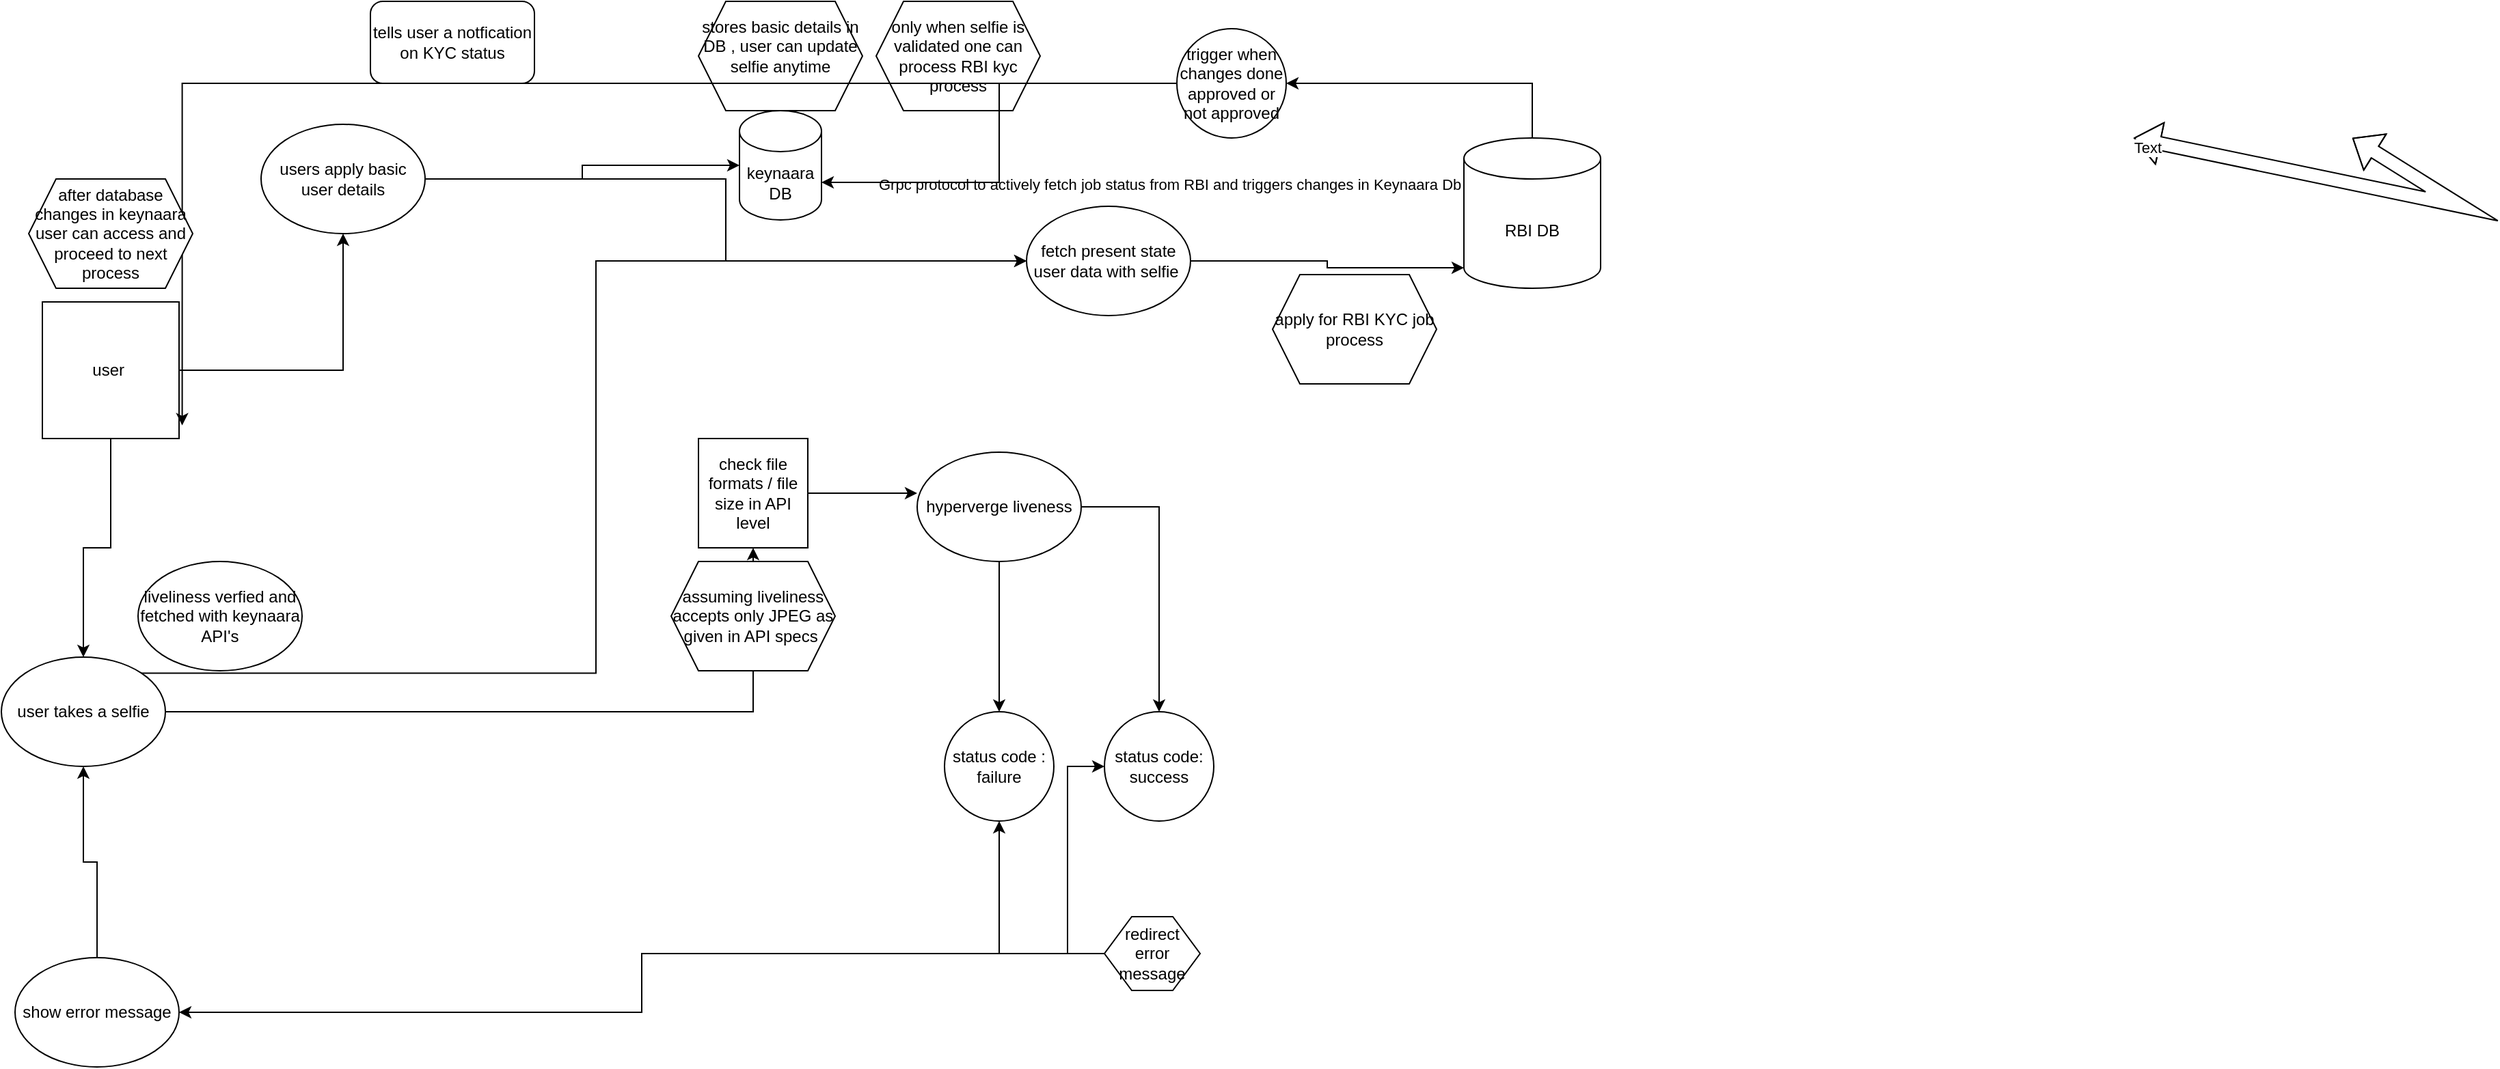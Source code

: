<mxfile version="24.7.7">
  <diagram id="prtHgNgQTEPvFCAcTncT" name="Page-1">
    <mxGraphModel dx="1500" dy="746" grid="1" gridSize="10" guides="1" tooltips="1" connect="1" arrows="1" fold="1" page="1" pageScale="1" pageWidth="827" pageHeight="1169" math="0" shadow="0">
      <root>
        <mxCell id="0" />
        <mxCell id="1" parent="0" />
        <mxCell id="SQK4IzMh1T8t9lWKPkdR-6" style="edgeStyle=orthogonalEdgeStyle;rounded=0;orthogonalLoop=1;jettySize=auto;html=1;exitX=1;exitY=0.5;exitDx=0;exitDy=0;" edge="1" parent="1" source="SQK4IzMh1T8t9lWKPkdR-1" target="SQK4IzMh1T8t9lWKPkdR-5">
          <mxGeometry relative="1" as="geometry" />
        </mxCell>
        <mxCell id="SQK4IzMh1T8t9lWKPkdR-9" style="edgeStyle=orthogonalEdgeStyle;rounded=0;orthogonalLoop=1;jettySize=auto;html=1;exitX=0.5;exitY=1;exitDx=0;exitDy=0;" edge="1" parent="1" source="SQK4IzMh1T8t9lWKPkdR-1" target="SQK4IzMh1T8t9lWKPkdR-8">
          <mxGeometry relative="1" as="geometry" />
        </mxCell>
        <mxCell id="SQK4IzMh1T8t9lWKPkdR-1" value="user&amp;nbsp;" style="whiteSpace=wrap;html=1;aspect=fixed;" vertex="1" parent="1">
          <mxGeometry x="50" y="260" width="100" height="100" as="geometry" />
        </mxCell>
        <mxCell id="SQK4IzMh1T8t9lWKPkdR-2" value="keynaara DB" style="shape=cylinder3;whiteSpace=wrap;html=1;boundedLbl=1;backgroundOutline=1;size=15;" vertex="1" parent="1">
          <mxGeometry x="560" y="120" width="60" height="80" as="geometry" />
        </mxCell>
        <mxCell id="SQK4IzMh1T8t9lWKPkdR-16" value="" style="edgeStyle=orthogonalEdgeStyle;rounded=0;orthogonalLoop=1;jettySize=auto;html=1;" edge="1" parent="1" source="SQK4IzMh1T8t9lWKPkdR-3" target="SQK4IzMh1T8t9lWKPkdR-15">
          <mxGeometry relative="1" as="geometry" />
        </mxCell>
        <mxCell id="SQK4IzMh1T8t9lWKPkdR-20" value="" style="edgeStyle=orthogonalEdgeStyle;rounded=0;orthogonalLoop=1;jettySize=auto;html=1;" edge="1" parent="1" source="SQK4IzMh1T8t9lWKPkdR-3" target="SQK4IzMh1T8t9lWKPkdR-19">
          <mxGeometry relative="1" as="geometry" />
        </mxCell>
        <mxCell id="SQK4IzMh1T8t9lWKPkdR-3" value="hyperverge liveness" style="ellipse;whiteSpace=wrap;html=1;" vertex="1" parent="1">
          <mxGeometry x="690" y="370" width="120" height="80" as="geometry" />
        </mxCell>
        <mxCell id="SQK4IzMh1T8t9lWKPkdR-33" style="edgeStyle=orthogonalEdgeStyle;rounded=0;orthogonalLoop=1;jettySize=auto;html=1;" edge="1" parent="1" source="SQK4IzMh1T8t9lWKPkdR-5" target="SQK4IzMh1T8t9lWKPkdR-30">
          <mxGeometry relative="1" as="geometry" />
        </mxCell>
        <mxCell id="SQK4IzMh1T8t9lWKPkdR-5" value="users apply basic user details" style="ellipse;whiteSpace=wrap;html=1;" vertex="1" parent="1">
          <mxGeometry x="210" y="130" width="120" height="80" as="geometry" />
        </mxCell>
        <mxCell id="SQK4IzMh1T8t9lWKPkdR-7" style="edgeStyle=orthogonalEdgeStyle;rounded=0;orthogonalLoop=1;jettySize=auto;html=1;exitX=1;exitY=0.5;exitDx=0;exitDy=0;entryX=0;entryY=0.5;entryDx=0;entryDy=0;entryPerimeter=0;" edge="1" parent="1" source="SQK4IzMh1T8t9lWKPkdR-5" target="SQK4IzMh1T8t9lWKPkdR-2">
          <mxGeometry relative="1" as="geometry" />
        </mxCell>
        <mxCell id="SQK4IzMh1T8t9lWKPkdR-10" style="edgeStyle=orthogonalEdgeStyle;rounded=0;orthogonalLoop=1;jettySize=auto;html=1;" edge="1" parent="1" source="SQK4IzMh1T8t9lWKPkdR-8" target="SQK4IzMh1T8t9lWKPkdR-11">
          <mxGeometry relative="1" as="geometry">
            <mxPoint x="570" y="400" as="targetPoint" />
          </mxGeometry>
        </mxCell>
        <mxCell id="SQK4IzMh1T8t9lWKPkdR-31" style="edgeStyle=orthogonalEdgeStyle;rounded=0;orthogonalLoop=1;jettySize=auto;html=1;exitX=1;exitY=0;exitDx=0;exitDy=0;entryX=0;entryY=0.5;entryDx=0;entryDy=0;" edge="1" parent="1" source="SQK4IzMh1T8t9lWKPkdR-8" target="SQK4IzMh1T8t9lWKPkdR-30">
          <mxGeometry relative="1" as="geometry" />
        </mxCell>
        <mxCell id="SQK4IzMh1T8t9lWKPkdR-8" value="user takes a selfie" style="ellipse;whiteSpace=wrap;html=1;" vertex="1" parent="1">
          <mxGeometry x="20" y="520" width="120" height="80" as="geometry" />
        </mxCell>
        <mxCell id="SQK4IzMh1T8t9lWKPkdR-12" style="edgeStyle=orthogonalEdgeStyle;rounded=0;orthogonalLoop=1;jettySize=auto;html=1;" edge="1" parent="1" source="SQK4IzMh1T8t9lWKPkdR-11">
          <mxGeometry relative="1" as="geometry">
            <mxPoint x="690" y="400" as="targetPoint" />
          </mxGeometry>
        </mxCell>
        <mxCell id="SQK4IzMh1T8t9lWKPkdR-11" value="check file formats / file size in API level" style="whiteSpace=wrap;html=1;aspect=fixed;" vertex="1" parent="1">
          <mxGeometry x="530" y="360" width="80" height="80" as="geometry" />
        </mxCell>
        <mxCell id="SQK4IzMh1T8t9lWKPkdR-14" value="assuming liveliness accepts only JPEG as given in API specs&amp;nbsp;" style="shape=hexagon;perimeter=hexagonPerimeter2;whiteSpace=wrap;html=1;fixedSize=1;" vertex="1" parent="1">
          <mxGeometry x="510" y="450" width="120" height="80" as="geometry" />
        </mxCell>
        <mxCell id="SQK4IzMh1T8t9lWKPkdR-15" value="status code : failure" style="ellipse;whiteSpace=wrap;html=1;" vertex="1" parent="1">
          <mxGeometry x="710" y="560" width="80" height="80" as="geometry" />
        </mxCell>
        <mxCell id="SQK4IzMh1T8t9lWKPkdR-19" value="status code: success" style="ellipse;whiteSpace=wrap;html=1;" vertex="1" parent="1">
          <mxGeometry x="827" y="560" width="80" height="80" as="geometry" />
        </mxCell>
        <mxCell id="SQK4IzMh1T8t9lWKPkdR-23" style="edgeStyle=orthogonalEdgeStyle;rounded=0;orthogonalLoop=1;jettySize=auto;html=1;entryX=0;entryY=0.5;entryDx=0;entryDy=0;" edge="1" parent="1" source="SQK4IzMh1T8t9lWKPkdR-21" target="SQK4IzMh1T8t9lWKPkdR-19">
          <mxGeometry relative="1" as="geometry">
            <Array as="points">
              <mxPoint x="800" y="600" />
            </Array>
          </mxGeometry>
        </mxCell>
        <mxCell id="SQK4IzMh1T8t9lWKPkdR-24" style="edgeStyle=orthogonalEdgeStyle;rounded=0;orthogonalLoop=1;jettySize=auto;html=1;" edge="1" parent="1" source="SQK4IzMh1T8t9lWKPkdR-21" target="SQK4IzMh1T8t9lWKPkdR-15">
          <mxGeometry relative="1" as="geometry" />
        </mxCell>
        <mxCell id="SQK4IzMh1T8t9lWKPkdR-27" style="edgeStyle=orthogonalEdgeStyle;rounded=0;orthogonalLoop=1;jettySize=auto;html=1;" edge="1" parent="1" source="SQK4IzMh1T8t9lWKPkdR-21" target="SQK4IzMh1T8t9lWKPkdR-26">
          <mxGeometry relative="1" as="geometry" />
        </mxCell>
        <mxCell id="SQK4IzMh1T8t9lWKPkdR-21" value="redirect error message" style="shape=hexagon;perimeter=hexagonPerimeter2;whiteSpace=wrap;html=1;fixedSize=1;" vertex="1" parent="1">
          <mxGeometry x="827" y="710" width="70" height="54" as="geometry" />
        </mxCell>
        <mxCell id="SQK4IzMh1T8t9lWKPkdR-28" style="edgeStyle=orthogonalEdgeStyle;rounded=0;orthogonalLoop=1;jettySize=auto;html=1;entryX=0.5;entryY=1;entryDx=0;entryDy=0;" edge="1" parent="1" source="SQK4IzMh1T8t9lWKPkdR-26" target="SQK4IzMh1T8t9lWKPkdR-8">
          <mxGeometry relative="1" as="geometry" />
        </mxCell>
        <mxCell id="SQK4IzMh1T8t9lWKPkdR-26" value="show error message" style="ellipse;whiteSpace=wrap;html=1;" vertex="1" parent="1">
          <mxGeometry x="30" y="740" width="120" height="80" as="geometry" />
        </mxCell>
        <mxCell id="SQK4IzMh1T8t9lWKPkdR-46" style="edgeStyle=orthogonalEdgeStyle;rounded=0;orthogonalLoop=1;jettySize=auto;html=1;exitX=0.5;exitY=0;exitDx=0;exitDy=0;exitPerimeter=0;entryX=1;entryY=0.5;entryDx=0;entryDy=0;" edge="1" parent="1" source="SQK4IzMh1T8t9lWKPkdR-29" target="SQK4IzMh1T8t9lWKPkdR-43">
          <mxGeometry relative="1" as="geometry" />
        </mxCell>
        <mxCell id="SQK4IzMh1T8t9lWKPkdR-29" value="RBI DB" style="shape=cylinder3;whiteSpace=wrap;html=1;boundedLbl=1;backgroundOutline=1;size=15;" vertex="1" parent="1">
          <mxGeometry x="1090" y="140" width="100" height="110" as="geometry" />
        </mxCell>
        <mxCell id="SQK4IzMh1T8t9lWKPkdR-30" value="fetch present state user data with selfie&amp;nbsp;" style="ellipse;whiteSpace=wrap;html=1;" vertex="1" parent="1">
          <mxGeometry x="770" y="190" width="120" height="80" as="geometry" />
        </mxCell>
        <mxCell id="SQK4IzMh1T8t9lWKPkdR-34" value="stores basic details in DB , user can update selfie anytime&lt;div&gt;&lt;br&gt;&lt;/div&gt;" style="shape=hexagon;perimeter=hexagonPerimeter2;whiteSpace=wrap;html=1;fixedSize=1;" vertex="1" parent="1">
          <mxGeometry x="530" y="40" width="120" height="80" as="geometry" />
        </mxCell>
        <mxCell id="SQK4IzMh1T8t9lWKPkdR-35" value="&lt;div&gt;only when selfie is validated one can process RBI kyc process&lt;/div&gt;" style="shape=hexagon;perimeter=hexagonPerimeter2;whiteSpace=wrap;html=1;fixedSize=1;" vertex="1" parent="1">
          <mxGeometry x="660" y="40" width="120" height="80" as="geometry" />
        </mxCell>
        <mxCell id="SQK4IzMh1T8t9lWKPkdR-36" value="liveliness verfied and fetched with keynaara API&#39;s" style="ellipse;whiteSpace=wrap;html=1;" vertex="1" parent="1">
          <mxGeometry x="120" y="450" width="120" height="80" as="geometry" />
        </mxCell>
        <mxCell id="SQK4IzMh1T8t9lWKPkdR-37" style="edgeStyle=orthogonalEdgeStyle;rounded=0;orthogonalLoop=1;jettySize=auto;html=1;exitX=1;exitY=0.5;exitDx=0;exitDy=0;entryX=0;entryY=1;entryDx=0;entryDy=-15;entryPerimeter=0;" edge="1" parent="1" source="SQK4IzMh1T8t9lWKPkdR-30" target="SQK4IzMh1T8t9lWKPkdR-29">
          <mxGeometry relative="1" as="geometry" />
        </mxCell>
        <mxCell id="SQK4IzMh1T8t9lWKPkdR-38" value="&lt;div&gt;apply for RBI KYC job process&lt;/div&gt;" style="shape=hexagon;perimeter=hexagonPerimeter2;whiteSpace=wrap;html=1;fixedSize=1;" vertex="1" parent="1">
          <mxGeometry x="950" y="240" width="120" height="80" as="geometry" />
        </mxCell>
        <mxCell id="SQK4IzMh1T8t9lWKPkdR-39" value="" style="shape=flexArrow;endArrow=classic;startArrow=classic;html=1;rounded=0;" edge="1" parent="1">
          <mxGeometry width="100" height="100" relative="1" as="geometry">
            <mxPoint x="1580" y="140" as="sourcePoint" />
            <mxPoint x="1740" y="140" as="targetPoint" />
            <Array as="points">
              <mxPoint x="1820" y="190" />
            </Array>
          </mxGeometry>
        </mxCell>
        <mxCell id="SQK4IzMh1T8t9lWKPkdR-41" value="Text" style="edgeLabel;html=1;align=center;verticalAlign=middle;resizable=0;points=[];" vertex="1" connectable="0" parent="SQK4IzMh1T8t9lWKPkdR-39">
          <mxGeometry x="-0.933" y="-5" relative="1" as="geometry">
            <mxPoint as="offset" />
          </mxGeometry>
        </mxCell>
        <mxCell id="SQK4IzMh1T8t9lWKPkdR-42" value="&lt;span style=&quot;color: rgb(0, 0, 0); font-family: Helvetica; font-size: 11px; font-style: normal; font-variant-ligatures: normal; font-variant-caps: normal; font-weight: 400; letter-spacing: normal; orphans: 2; text-align: center; text-indent: 0px; text-transform: none; widows: 2; word-spacing: 0px; -webkit-text-stroke-width: 0px; white-space: nowrap; background-color: rgb(255, 255, 255); text-decoration-thickness: initial; text-decoration-style: initial; text-decoration-color: initial; display: inline !important; float: none;&quot;&gt;Grpc protocol to actively fetch job status from RBI and triggers changes in Keynaara Db&lt;/span&gt;" style="text;whiteSpace=wrap;html=1;" vertex="1" parent="1">
          <mxGeometry x="660" y="160" width="460" height="40" as="geometry" />
        </mxCell>
        <mxCell id="SQK4IzMh1T8t9lWKPkdR-43" value="trigger when changes done approved or not approved" style="ellipse;whiteSpace=wrap;html=1;aspect=fixed;" vertex="1" parent="1">
          <mxGeometry x="880" y="60" width="80" height="80" as="geometry" />
        </mxCell>
        <mxCell id="SQK4IzMh1T8t9lWKPkdR-47" style="edgeStyle=orthogonalEdgeStyle;rounded=0;orthogonalLoop=1;jettySize=auto;html=1;entryX=1;entryY=0;entryDx=0;entryDy=52.5;entryPerimeter=0;" edge="1" parent="1" source="SQK4IzMh1T8t9lWKPkdR-43" target="SQK4IzMh1T8t9lWKPkdR-2">
          <mxGeometry relative="1" as="geometry" />
        </mxCell>
        <mxCell id="SQK4IzMh1T8t9lWKPkdR-48" style="edgeStyle=orthogonalEdgeStyle;rounded=0;orthogonalLoop=1;jettySize=auto;html=1;entryX=1.023;entryY=0.904;entryDx=0;entryDy=0;entryPerimeter=0;" edge="1" parent="1" source="SQK4IzMh1T8t9lWKPkdR-43" target="SQK4IzMh1T8t9lWKPkdR-1">
          <mxGeometry relative="1" as="geometry" />
        </mxCell>
        <mxCell id="SQK4IzMh1T8t9lWKPkdR-49" value="tells user a notfication on KYC status" style="rounded=1;whiteSpace=wrap;html=1;" vertex="1" parent="1">
          <mxGeometry x="290" y="40" width="120" height="60" as="geometry" />
        </mxCell>
        <mxCell id="SQK4IzMh1T8t9lWKPkdR-51" value="&lt;div&gt;after database changes in keynaara user can access and proceed to next process&lt;/div&gt;" style="shape=hexagon;perimeter=hexagonPerimeter2;whiteSpace=wrap;html=1;fixedSize=1;" vertex="1" parent="1">
          <mxGeometry x="40" y="170" width="120" height="80" as="geometry" />
        </mxCell>
      </root>
    </mxGraphModel>
  </diagram>
</mxfile>
